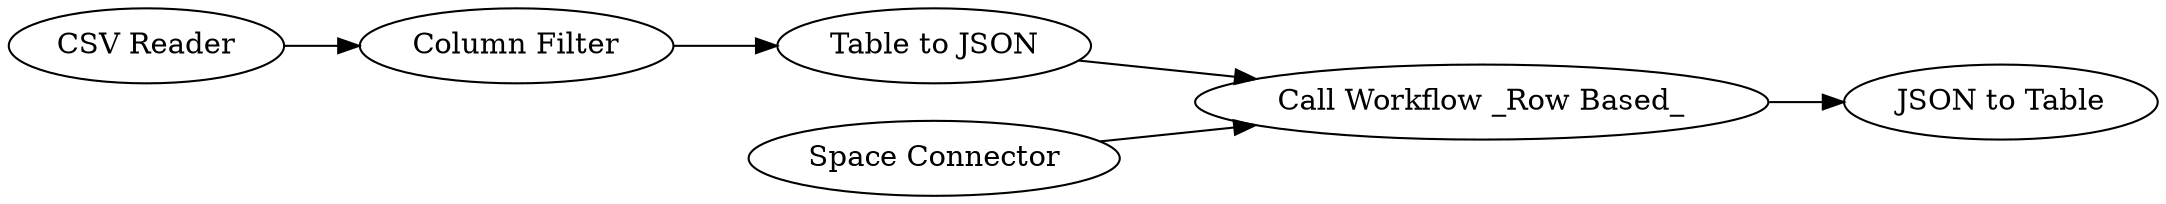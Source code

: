 digraph {
	1 [label="CSV Reader"]
	3 [label="Column Filter"]
	4 [label="Table to JSON"]
	5 [label="Call Workflow _Row Based_"]
	6 [label="JSON to Table"]
	7 [label="Space Connector"]
	1 -> 3
	3 -> 4
	4 -> 5
	5 -> 6
	7 -> 5
	rankdir=LR
}
